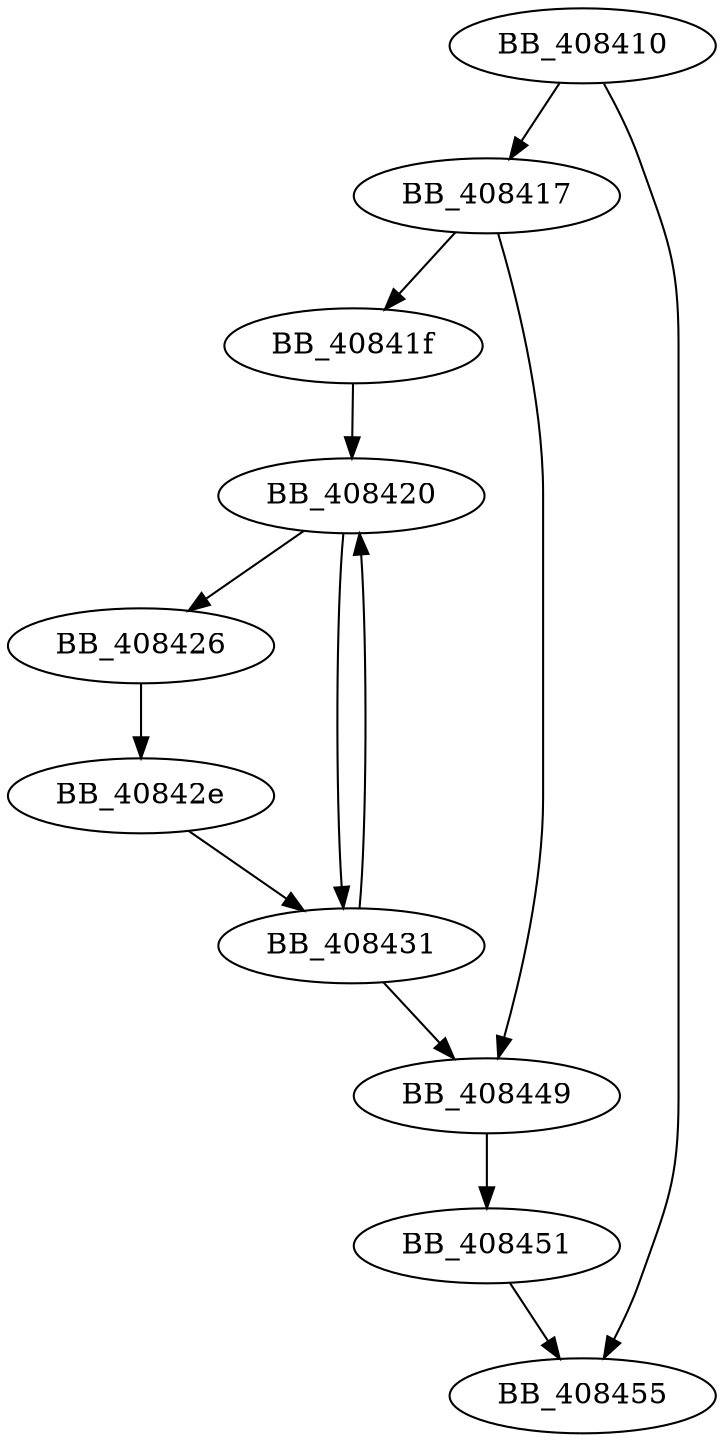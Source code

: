 DiGraph sub_408410{
BB_408410->BB_408417
BB_408410->BB_408455
BB_408417->BB_40841f
BB_408417->BB_408449
BB_40841f->BB_408420
BB_408420->BB_408426
BB_408420->BB_408431
BB_408426->BB_40842e
BB_40842e->BB_408431
BB_408431->BB_408420
BB_408431->BB_408449
BB_408449->BB_408451
BB_408451->BB_408455
}
